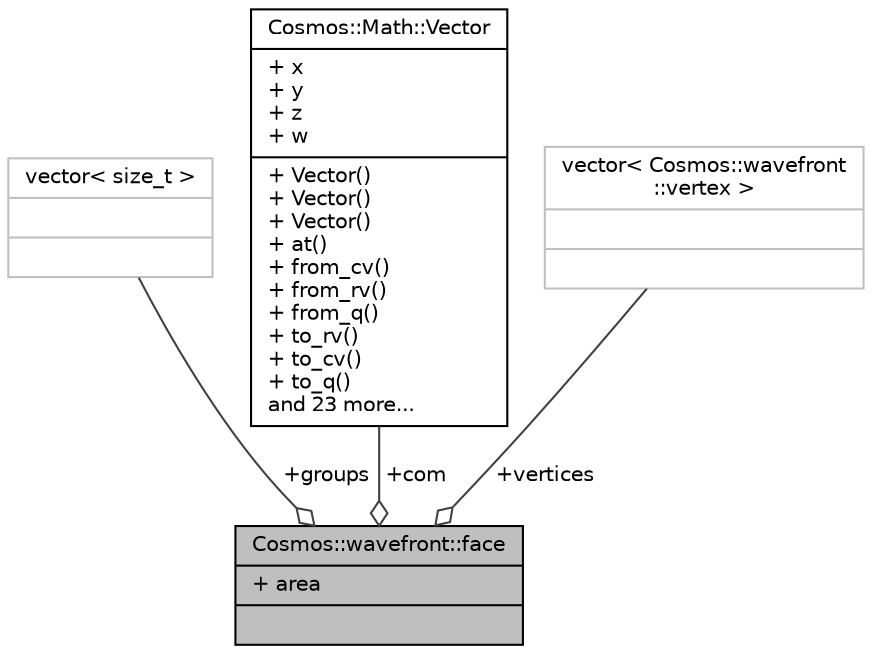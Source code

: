 digraph "Cosmos::wavefront::face"
{
 // INTERACTIVE_SVG=YES
  edge [fontname="Helvetica",fontsize="10",labelfontname="Helvetica",labelfontsize="10"];
  node [fontname="Helvetica",fontsize="10",shape=record];
  Node1 [label="{Cosmos::wavefront::face\n|+ area\l|}",height=0.2,width=0.4,color="black", fillcolor="grey75", style="filled", fontcolor="black"];
  Node2 -> Node1 [color="grey25",fontsize="10",style="solid",label=" +groups" ,arrowhead="odiamond",fontname="Helvetica"];
  Node2 [label="{vector\< size_t \>\n||}",height=0.2,width=0.4,color="grey75", fillcolor="white", style="filled"];
  Node3 -> Node1 [color="grey25",fontsize="10",style="solid",label=" +com" ,arrowhead="odiamond",fontname="Helvetica"];
  Node3 [label="{Cosmos::Math::Vector\n|+ x\l+ y\l+ z\l+ w\l|+ Vector()\l+ Vector()\l+ Vector()\l+ at()\l+ from_cv()\l+ from_rv()\l+ from_q()\l+ to_rv()\l+ to_cv()\l+ to_q()\land 23 more...\l}",height=0.2,width=0.4,color="black", fillcolor="white", style="filled",URL="$class_cosmos_1_1_math_1_1_vector.html",tooltip="Vector Class. "];
  Node4 -> Node1 [color="grey25",fontsize="10",style="solid",label=" +vertices" ,arrowhead="odiamond",fontname="Helvetica"];
  Node4 [label="{vector\< Cosmos::wavefront\l::vertex \>\n||}",height=0.2,width=0.4,color="grey75", fillcolor="white", style="filled"];
}
